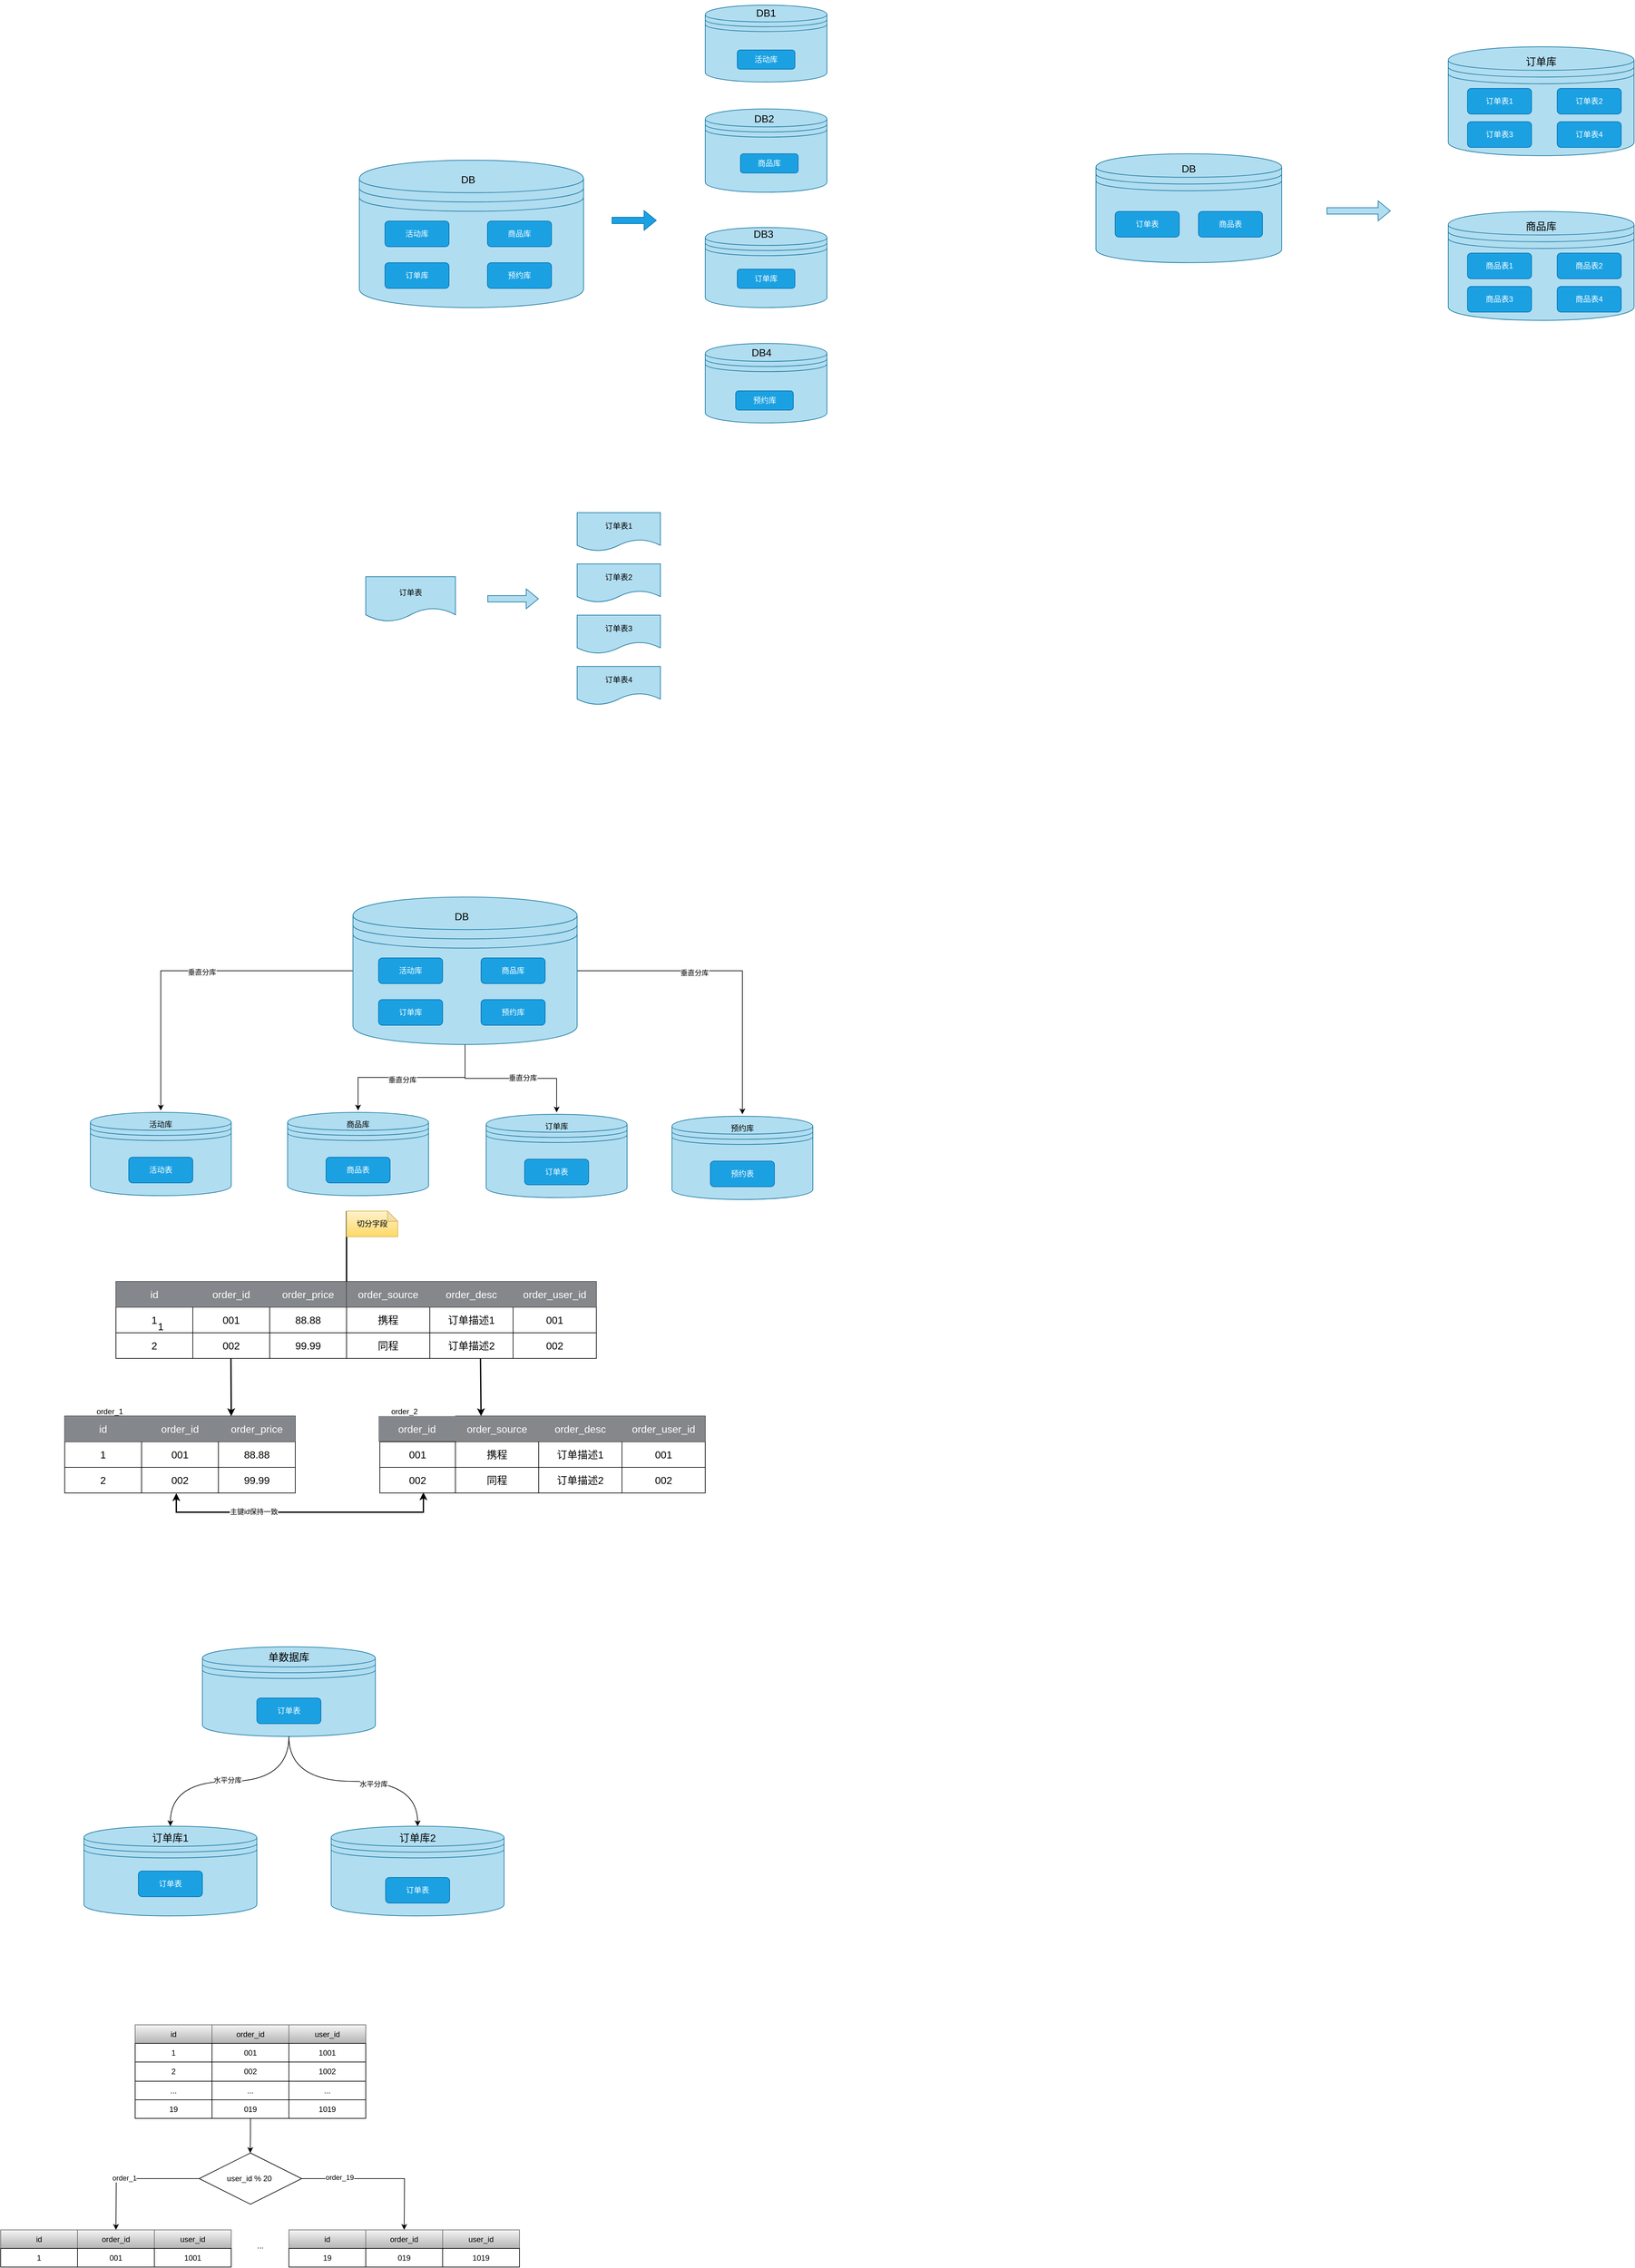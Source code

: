<mxfile version="24.4.13" type="github">
  <diagram name="第 1 页" id="1VtuawKiRyLLdD8fV5gA">
    <mxGraphModel dx="1724" dy="591" grid="1" gridSize="10" guides="1" tooltips="1" connect="1" arrows="1" fold="1" page="1" pageScale="1" pageWidth="827" pageHeight="1169" math="0" shadow="0">
      <root>
        <mxCell id="0" />
        <mxCell id="1" parent="0" />
        <mxCell id="1v1zTL4evtBjEqySIljK-1" value="" style="shape=datastore;whiteSpace=wrap;html=1;fillColor=#b1ddf0;strokeColor=#10739e;" vertex="1" parent="1">
          <mxGeometry x="20" y="430" width="350" height="230" as="geometry" />
        </mxCell>
        <mxCell id="1v1zTL4evtBjEqySIljK-2" value="活动库" style="rounded=1;whiteSpace=wrap;html=1;fillColor=#1ba1e2;strokeColor=#006EAF;fontColor=#ffffff;" vertex="1" parent="1">
          <mxGeometry x="60" y="525" width="100" height="40" as="geometry" />
        </mxCell>
        <mxCell id="1v1zTL4evtBjEqySIljK-3" value="商品库" style="rounded=1;whiteSpace=wrap;html=1;fillColor=#1ba1e2;strokeColor=#006EAF;fontColor=#ffffff;" vertex="1" parent="1">
          <mxGeometry x="220" y="525" width="100" height="40" as="geometry" />
        </mxCell>
        <mxCell id="1v1zTL4evtBjEqySIljK-4" value="订单库" style="rounded=1;whiteSpace=wrap;html=1;fillColor=#1ba1e2;strokeColor=#006EAF;fontColor=#ffffff;" vertex="1" parent="1">
          <mxGeometry x="60" y="590" width="100" height="40" as="geometry" />
        </mxCell>
        <mxCell id="1v1zTL4evtBjEqySIljK-5" value="预约库" style="rounded=1;whiteSpace=wrap;html=1;fillColor=#1ba1e2;strokeColor=#006EAF;fontColor=#ffffff;" vertex="1" parent="1">
          <mxGeometry x="220" y="590" width="100" height="40" as="geometry" />
        </mxCell>
        <mxCell id="1v1zTL4evtBjEqySIljK-6" value="DB" style="text;html=1;align=center;verticalAlign=middle;whiteSpace=wrap;rounded=0;fontSize=16;" vertex="1" parent="1">
          <mxGeometry x="150" y="440" width="80" height="40" as="geometry" />
        </mxCell>
        <mxCell id="1v1zTL4evtBjEqySIljK-7" value="" style="shape=datastore;whiteSpace=wrap;html=1;fillColor=#b1ddf0;strokeColor=#10739e;" vertex="1" parent="1">
          <mxGeometry x="560" y="188" width="190" height="120" as="geometry" />
        </mxCell>
        <mxCell id="1v1zTL4evtBjEqySIljK-8" value="活动库" style="rounded=1;whiteSpace=wrap;html=1;fillColor=#1ba1e2;strokeColor=#006EAF;fontColor=#ffffff;" vertex="1" parent="1">
          <mxGeometry x="610" y="258" width="90" height="30" as="geometry" />
        </mxCell>
        <mxCell id="1v1zTL4evtBjEqySIljK-12" value="DB1" style="text;html=1;align=center;verticalAlign=middle;whiteSpace=wrap;rounded=0;fontSize=16;" vertex="1" parent="1">
          <mxGeometry x="615" y="180" width="80" height="40" as="geometry" />
        </mxCell>
        <mxCell id="1v1zTL4evtBjEqySIljK-13" value="" style="shape=datastore;whiteSpace=wrap;html=1;fillColor=#b1ddf0;strokeColor=#10739e;" vertex="1" parent="1">
          <mxGeometry x="560" y="350" width="190" height="130" as="geometry" />
        </mxCell>
        <mxCell id="1v1zTL4evtBjEqySIljK-15" value="商品库" style="rounded=1;whiteSpace=wrap;html=1;fillColor=#1ba1e2;strokeColor=#006EAF;fontColor=#ffffff;" vertex="1" parent="1">
          <mxGeometry x="615" y="420" width="90" height="30" as="geometry" />
        </mxCell>
        <mxCell id="1v1zTL4evtBjEqySIljK-18" value="DB2" style="text;html=1;align=center;verticalAlign=middle;whiteSpace=wrap;rounded=0;fontSize=16;" vertex="1" parent="1">
          <mxGeometry x="612" y="345" width="80" height="40" as="geometry" />
        </mxCell>
        <mxCell id="1v1zTL4evtBjEqySIljK-19" value="" style="shape=datastore;whiteSpace=wrap;html=1;fillColor=#b1ddf0;strokeColor=#10739e;" vertex="1" parent="1">
          <mxGeometry x="560" y="535" width="190" height="125" as="geometry" />
        </mxCell>
        <mxCell id="1v1zTL4evtBjEqySIljK-22" value="订单库" style="rounded=1;whiteSpace=wrap;html=1;fillColor=#1ba1e2;strokeColor=#006EAF;fontColor=#ffffff;" vertex="1" parent="1">
          <mxGeometry x="610" y="600" width="90" height="30" as="geometry" />
        </mxCell>
        <mxCell id="1v1zTL4evtBjEqySIljK-24" value="DB3" style="text;html=1;align=center;verticalAlign=middle;whiteSpace=wrap;rounded=0;fontSize=16;" vertex="1" parent="1">
          <mxGeometry x="611" y="525" width="80" height="40" as="geometry" />
        </mxCell>
        <mxCell id="1v1zTL4evtBjEqySIljK-25" value="" style="shape=datastore;whiteSpace=wrap;html=1;fillColor=#b1ddf0;strokeColor=#10739e;" vertex="1" parent="1">
          <mxGeometry x="560" y="716" width="190" height="124" as="geometry" />
        </mxCell>
        <mxCell id="1v1zTL4evtBjEqySIljK-29" value="预约库" style="rounded=1;whiteSpace=wrap;html=1;fillColor=#1ba1e2;strokeColor=#006EAF;fontColor=#ffffff;" vertex="1" parent="1">
          <mxGeometry x="607.5" y="790" width="90" height="30" as="geometry" />
        </mxCell>
        <mxCell id="1v1zTL4evtBjEqySIljK-30" value="DB4" style="text;html=1;align=center;verticalAlign=middle;whiteSpace=wrap;rounded=0;fontSize=16;" vertex="1" parent="1">
          <mxGeometry x="607.5" y="710" width="80" height="40" as="geometry" />
        </mxCell>
        <mxCell id="1v1zTL4evtBjEqySIljK-31" value="" style="shape=flexArrow;endArrow=classic;html=1;rounded=0;fillColor=#1ba1e2;strokeColor=#006EAF;" edge="1" parent="1">
          <mxGeometry width="50" height="50" relative="1" as="geometry">
            <mxPoint x="414" y="524" as="sourcePoint" />
            <mxPoint x="484" y="524" as="targetPoint" />
          </mxGeometry>
        </mxCell>
        <mxCell id="1v1zTL4evtBjEqySIljK-32" value="订单表" style="shape=document;whiteSpace=wrap;html=1;boundedLbl=1;fillColor=#b1ddf0;strokeColor=#10739e;" vertex="1" parent="1">
          <mxGeometry x="30" y="1080" width="140" height="70" as="geometry" />
        </mxCell>
        <mxCell id="1v1zTL4evtBjEqySIljK-33" value="" style="shape=flexArrow;endArrow=classic;html=1;rounded=0;fillColor=#b1ddf0;strokeColor=#10739e;" edge="1" parent="1">
          <mxGeometry width="50" height="50" relative="1" as="geometry">
            <mxPoint x="220" y="1114.5" as="sourcePoint" />
            <mxPoint x="300" y="1114.5" as="targetPoint" />
          </mxGeometry>
        </mxCell>
        <mxCell id="1v1zTL4evtBjEqySIljK-34" value="订单表1" style="shape=document;whiteSpace=wrap;html=1;boundedLbl=1;fillColor=#b1ddf0;strokeColor=#10739e;" vertex="1" parent="1">
          <mxGeometry x="360" y="980" width="130" height="60" as="geometry" />
        </mxCell>
        <mxCell id="1v1zTL4evtBjEqySIljK-40" value="订单表3" style="shape=document;whiteSpace=wrap;html=1;boundedLbl=1;fillColor=#b1ddf0;strokeColor=#10739e;" vertex="1" parent="1">
          <mxGeometry x="360" y="1140" width="130" height="60" as="geometry" />
        </mxCell>
        <mxCell id="1v1zTL4evtBjEqySIljK-41" value="订单表2" style="shape=document;whiteSpace=wrap;html=1;boundedLbl=1;fillColor=#b1ddf0;strokeColor=#10739e;" vertex="1" parent="1">
          <mxGeometry x="360" y="1060" width="130" height="60" as="geometry" />
        </mxCell>
        <mxCell id="1v1zTL4evtBjEqySIljK-42" value="订单表4" style="shape=document;whiteSpace=wrap;html=1;boundedLbl=1;fillColor=#b1ddf0;strokeColor=#10739e;" vertex="1" parent="1">
          <mxGeometry x="360" y="1220" width="130" height="60" as="geometry" />
        </mxCell>
        <mxCell id="1v1zTL4evtBjEqySIljK-49" value="" style="shape=datastore;whiteSpace=wrap;html=1;fillColor=#b1ddf0;strokeColor=#10739e;" vertex="1" parent="1">
          <mxGeometry x="1170" y="420" width="290" height="170" as="geometry" />
        </mxCell>
        <mxCell id="1v1zTL4evtBjEqySIljK-51" value="商品表" style="rounded=1;whiteSpace=wrap;html=1;fillColor=#1ba1e2;strokeColor=#006EAF;fontColor=#ffffff;" vertex="1" parent="1">
          <mxGeometry x="1330" y="510" width="100" height="40" as="geometry" />
        </mxCell>
        <mxCell id="1v1zTL4evtBjEqySIljK-52" value="订单表" style="rounded=1;whiteSpace=wrap;html=1;fillColor=#1ba1e2;strokeColor=#006EAF;fontColor=#ffffff;" vertex="1" parent="1">
          <mxGeometry x="1200" y="510" width="100" height="40" as="geometry" />
        </mxCell>
        <mxCell id="1v1zTL4evtBjEqySIljK-54" value="DB" style="text;html=1;align=center;verticalAlign=middle;whiteSpace=wrap;rounded=0;fontSize=16;" vertex="1" parent="1">
          <mxGeometry x="1275" y="423" width="80" height="40" as="geometry" />
        </mxCell>
        <mxCell id="1v1zTL4evtBjEqySIljK-56" value="" style="shape=flexArrow;endArrow=classic;html=1;rounded=0;fillColor=#b1ddf0;strokeColor=#10739e;" edge="1" parent="1">
          <mxGeometry width="50" height="50" relative="1" as="geometry">
            <mxPoint x="1530" y="509.09" as="sourcePoint" />
            <mxPoint x="1630" y="509.09" as="targetPoint" />
          </mxGeometry>
        </mxCell>
        <mxCell id="1v1zTL4evtBjEqySIljK-57" value="" style="shape=datastore;whiteSpace=wrap;html=1;fillColor=#b1ddf0;strokeColor=#10739e;" vertex="1" parent="1">
          <mxGeometry x="1720" y="253" width="290" height="170" as="geometry" />
        </mxCell>
        <mxCell id="1v1zTL4evtBjEqySIljK-59" value="订单表1" style="rounded=1;whiteSpace=wrap;html=1;fillColor=#1ba1e2;strokeColor=#006EAF;fontColor=#ffffff;" vertex="1" parent="1">
          <mxGeometry x="1750" y="318" width="100" height="40" as="geometry" />
        </mxCell>
        <mxCell id="1v1zTL4evtBjEqySIljK-60" value="订单库" style="text;html=1;align=center;verticalAlign=middle;whiteSpace=wrap;rounded=0;fontSize=16;" vertex="1" parent="1">
          <mxGeometry x="1825" y="256" width="80" height="40" as="geometry" />
        </mxCell>
        <mxCell id="1v1zTL4evtBjEqySIljK-61" value="订单表3" style="rounded=1;whiteSpace=wrap;html=1;fillColor=#1ba1e2;strokeColor=#006EAF;fontColor=#ffffff;" vertex="1" parent="1">
          <mxGeometry x="1750" y="370" width="100" height="40" as="geometry" />
        </mxCell>
        <mxCell id="1v1zTL4evtBjEqySIljK-62" value="订单表4" style="rounded=1;whiteSpace=wrap;html=1;fillColor=#1ba1e2;strokeColor=#006EAF;fontColor=#ffffff;" vertex="1" parent="1">
          <mxGeometry x="1890" y="370" width="100" height="40" as="geometry" />
        </mxCell>
        <mxCell id="1v1zTL4evtBjEqySIljK-63" value="订单表2" style="rounded=1;whiteSpace=wrap;html=1;fillColor=#1ba1e2;strokeColor=#006EAF;fontColor=#ffffff;" vertex="1" parent="1">
          <mxGeometry x="1890" y="318" width="100" height="40" as="geometry" />
        </mxCell>
        <mxCell id="1v1zTL4evtBjEqySIljK-64" value="" style="shape=datastore;whiteSpace=wrap;html=1;fillColor=#b1ddf0;strokeColor=#10739e;" vertex="1" parent="1">
          <mxGeometry x="1720" y="510" width="290" height="170" as="geometry" />
        </mxCell>
        <mxCell id="1v1zTL4evtBjEqySIljK-65" value="商品表1" style="rounded=1;whiteSpace=wrap;html=1;fillColor=#1ba1e2;strokeColor=#006EAF;fontColor=#ffffff;" vertex="1" parent="1">
          <mxGeometry x="1750" y="575" width="100" height="40" as="geometry" />
        </mxCell>
        <mxCell id="1v1zTL4evtBjEqySIljK-66" value="商品库" style="text;html=1;align=center;verticalAlign=middle;whiteSpace=wrap;rounded=0;fontSize=16;" vertex="1" parent="1">
          <mxGeometry x="1825" y="513" width="80" height="40" as="geometry" />
        </mxCell>
        <mxCell id="1v1zTL4evtBjEqySIljK-67" value="商品表3" style="rounded=1;whiteSpace=wrap;html=1;fillColor=#1ba1e2;strokeColor=#006EAF;fontColor=#ffffff;" vertex="1" parent="1">
          <mxGeometry x="1750" y="627" width="100" height="40" as="geometry" />
        </mxCell>
        <mxCell id="1v1zTL4evtBjEqySIljK-68" value="商品表4" style="rounded=1;whiteSpace=wrap;html=1;fillColor=#1ba1e2;strokeColor=#006EAF;fontColor=#ffffff;" vertex="1" parent="1">
          <mxGeometry x="1890" y="627" width="100" height="40" as="geometry" />
        </mxCell>
        <mxCell id="1v1zTL4evtBjEqySIljK-69" value="商品表2" style="rounded=1;whiteSpace=wrap;html=1;fillColor=#1ba1e2;strokeColor=#006EAF;fontColor=#ffffff;" vertex="1" parent="1">
          <mxGeometry x="1890" y="575" width="100" height="40" as="geometry" />
        </mxCell>
        <mxCell id="1v1zTL4evtBjEqySIljK-102" style="edgeStyle=orthogonalEdgeStyle;rounded=0;orthogonalLoop=1;jettySize=auto;html=1;exitX=0;exitY=0.5;exitDx=0;exitDy=0;" edge="1" parent="1" source="1v1zTL4evtBjEqySIljK-70" target="1v1zTL4evtBjEqySIljK-81">
          <mxGeometry relative="1" as="geometry" />
        </mxCell>
        <mxCell id="1v1zTL4evtBjEqySIljK-103" value="垂直分库" style="edgeLabel;html=1;align=center;verticalAlign=middle;resizable=0;points=[];" vertex="1" connectable="0" parent="1v1zTL4evtBjEqySIljK-102">
          <mxGeometry x="-0.089" y="2" relative="1" as="geometry">
            <mxPoint as="offset" />
          </mxGeometry>
        </mxCell>
        <mxCell id="1v1zTL4evtBjEqySIljK-104" style="edgeStyle=orthogonalEdgeStyle;rounded=0;orthogonalLoop=1;jettySize=auto;html=1;exitX=1;exitY=0.5;exitDx=0;exitDy=0;" edge="1" parent="1" source="1v1zTL4evtBjEqySIljK-70" target="1v1zTL4evtBjEqySIljK-101">
          <mxGeometry relative="1" as="geometry" />
        </mxCell>
        <mxCell id="1v1zTL4evtBjEqySIljK-105" value="垂直分库" style="edgeLabel;html=1;align=center;verticalAlign=middle;resizable=0;points=[];" vertex="1" connectable="0" parent="1v1zTL4evtBjEqySIljK-104">
          <mxGeometry x="-0.243" y="-3" relative="1" as="geometry">
            <mxPoint as="offset" />
          </mxGeometry>
        </mxCell>
        <mxCell id="1v1zTL4evtBjEqySIljK-106" style="edgeStyle=orthogonalEdgeStyle;rounded=0;orthogonalLoop=1;jettySize=auto;html=1;exitX=0.5;exitY=1;exitDx=0;exitDy=0;entryX=0.5;entryY=0;entryDx=0;entryDy=0;" edge="1" parent="1" source="1v1zTL4evtBjEqySIljK-70" target="1v1zTL4evtBjEqySIljK-95">
          <mxGeometry relative="1" as="geometry" />
        </mxCell>
        <mxCell id="1v1zTL4evtBjEqySIljK-107" value="垂直分库" style="edgeLabel;html=1;align=center;verticalAlign=middle;resizable=0;points=[];" vertex="1" connectable="0" parent="1v1zTL4evtBjEqySIljK-106">
          <mxGeometry x="0.108" y="3" relative="1" as="geometry">
            <mxPoint as="offset" />
          </mxGeometry>
        </mxCell>
        <mxCell id="1v1zTL4evtBjEqySIljK-108" style="edgeStyle=orthogonalEdgeStyle;rounded=0;orthogonalLoop=1;jettySize=auto;html=1;exitX=0.5;exitY=1;exitDx=0;exitDy=0;entryX=0.5;entryY=0;entryDx=0;entryDy=0;" edge="1" parent="1" source="1v1zTL4evtBjEqySIljK-70" target="1v1zTL4evtBjEqySIljK-98">
          <mxGeometry relative="1" as="geometry" />
        </mxCell>
        <mxCell id="1v1zTL4evtBjEqySIljK-109" value="垂直分库" style="edgeLabel;html=1;align=center;verticalAlign=middle;resizable=0;points=[];" vertex="1" connectable="0" parent="1v1zTL4evtBjEqySIljK-108">
          <mxGeometry x="0.149" y="1" relative="1" as="geometry">
            <mxPoint as="offset" />
          </mxGeometry>
        </mxCell>
        <mxCell id="1v1zTL4evtBjEqySIljK-70" value="" style="shape=datastore;whiteSpace=wrap;html=1;fillColor=#b1ddf0;strokeColor=#10739e;" vertex="1" parent="1">
          <mxGeometry x="10" y="1580" width="350" height="230" as="geometry" />
        </mxCell>
        <mxCell id="1v1zTL4evtBjEqySIljK-71" value="活动库" style="rounded=1;whiteSpace=wrap;html=1;fillColor=#1ba1e2;strokeColor=#006EAF;fontColor=#ffffff;" vertex="1" parent="1">
          <mxGeometry x="50" y="1675" width="100" height="40" as="geometry" />
        </mxCell>
        <mxCell id="1v1zTL4evtBjEqySIljK-72" value="商品库" style="rounded=1;whiteSpace=wrap;html=1;fillColor=#1ba1e2;strokeColor=#006EAF;fontColor=#ffffff;" vertex="1" parent="1">
          <mxGeometry x="210" y="1675" width="100" height="40" as="geometry" />
        </mxCell>
        <mxCell id="1v1zTL4evtBjEqySIljK-73" value="订单库" style="rounded=1;whiteSpace=wrap;html=1;fillColor=#1ba1e2;strokeColor=#006EAF;fontColor=#ffffff;" vertex="1" parent="1">
          <mxGeometry x="50" y="1740" width="100" height="40" as="geometry" />
        </mxCell>
        <mxCell id="1v1zTL4evtBjEqySIljK-74" value="预约库" style="rounded=1;whiteSpace=wrap;html=1;fillColor=#1ba1e2;strokeColor=#006EAF;fontColor=#ffffff;" vertex="1" parent="1">
          <mxGeometry x="210" y="1740" width="100" height="40" as="geometry" />
        </mxCell>
        <mxCell id="1v1zTL4evtBjEqySIljK-75" value="DB" style="text;html=1;align=center;verticalAlign=middle;whiteSpace=wrap;rounded=0;fontSize=16;" vertex="1" parent="1">
          <mxGeometry x="140" y="1590" width="80" height="40" as="geometry" />
        </mxCell>
        <mxCell id="1v1zTL4evtBjEqySIljK-76" value="" style="shape=datastore;whiteSpace=wrap;html=1;fillColor=#b1ddf0;strokeColor=#10739e;" vertex="1" parent="1">
          <mxGeometry x="-400" y="1916" width="220" height="130" as="geometry" />
        </mxCell>
        <mxCell id="1v1zTL4evtBjEqySIljK-77" value="活动表" style="rounded=1;whiteSpace=wrap;html=1;fillColor=#1ba1e2;strokeColor=#006EAF;fontColor=#ffffff;" vertex="1" parent="1">
          <mxGeometry x="-340" y="1986" width="100" height="40" as="geometry" />
        </mxCell>
        <mxCell id="1v1zTL4evtBjEqySIljK-81" value="&lt;span style=&quot;font-size: 12px;&quot;&gt;活动库&lt;/span&gt;" style="text;html=1;align=center;verticalAlign=middle;whiteSpace=wrap;rounded=0;fontSize=16;fontColor=#000000;" vertex="1" parent="1">
          <mxGeometry x="-330" y="1913" width="80" height="40" as="geometry" />
        </mxCell>
        <mxCell id="1v1zTL4evtBjEqySIljK-93" value="" style="shape=datastore;whiteSpace=wrap;html=1;fillColor=#b1ddf0;strokeColor=#10739e;" vertex="1" parent="1">
          <mxGeometry x="-92" y="1916" width="220" height="130" as="geometry" />
        </mxCell>
        <mxCell id="1v1zTL4evtBjEqySIljK-94" value="商品表" style="rounded=1;whiteSpace=wrap;html=1;fillColor=#1ba1e2;strokeColor=#006EAF;fontColor=#ffffff;" vertex="1" parent="1">
          <mxGeometry x="-32" y="1986" width="100" height="40" as="geometry" />
        </mxCell>
        <mxCell id="1v1zTL4evtBjEqySIljK-95" value="&lt;span style=&quot;font-size: 12px;&quot;&gt;商品库&lt;/span&gt;" style="text;html=1;align=center;verticalAlign=middle;whiteSpace=wrap;rounded=0;fontSize=16;fontColor=#000000;" vertex="1" parent="1">
          <mxGeometry x="-22" y="1913" width="80" height="40" as="geometry" />
        </mxCell>
        <mxCell id="1v1zTL4evtBjEqySIljK-96" value="" style="shape=datastore;whiteSpace=wrap;html=1;fillColor=#b1ddf0;strokeColor=#10739e;" vertex="1" parent="1">
          <mxGeometry x="218" y="1919" width="220" height="130" as="geometry" />
        </mxCell>
        <mxCell id="1v1zTL4evtBjEqySIljK-97" value="订单表" style="rounded=1;whiteSpace=wrap;html=1;fillColor=#1ba1e2;strokeColor=#006EAF;fontColor=#ffffff;" vertex="1" parent="1">
          <mxGeometry x="278" y="1989" width="100" height="40" as="geometry" />
        </mxCell>
        <mxCell id="1v1zTL4evtBjEqySIljK-98" value="&lt;span style=&quot;font-size: 12px;&quot;&gt;订单库&lt;/span&gt;" style="text;html=1;align=center;verticalAlign=middle;whiteSpace=wrap;rounded=0;fontSize=16;fontColor=#000000;" vertex="1" parent="1">
          <mxGeometry x="288" y="1916" width="80" height="40" as="geometry" />
        </mxCell>
        <mxCell id="1v1zTL4evtBjEqySIljK-99" value="" style="shape=datastore;whiteSpace=wrap;html=1;fillColor=#b1ddf0;strokeColor=#10739e;" vertex="1" parent="1">
          <mxGeometry x="508" y="1922" width="220" height="130" as="geometry" />
        </mxCell>
        <mxCell id="1v1zTL4evtBjEqySIljK-100" value="预约表" style="rounded=1;whiteSpace=wrap;html=1;fillColor=#1ba1e2;strokeColor=#006EAF;fontColor=#ffffff;" vertex="1" parent="1">
          <mxGeometry x="568" y="1992" width="100" height="40" as="geometry" />
        </mxCell>
        <mxCell id="1v1zTL4evtBjEqySIljK-101" value="&lt;span style=&quot;font-size: 12px;&quot;&gt;预约库&lt;/span&gt;" style="text;html=1;align=center;verticalAlign=middle;whiteSpace=wrap;rounded=0;fontSize=16;fontColor=#000000;" vertex="1" parent="1">
          <mxGeometry x="578" y="1919" width="80" height="40" as="geometry" />
        </mxCell>
        <mxCell id="1v1zTL4evtBjEqySIljK-111" value="" style="shape=table;startSize=0;container=1;collapsible=0;childLayout=tableLayout;fontSize=16;" vertex="1" parent="1">
          <mxGeometry x="-360" y="2180" width="360" height="120" as="geometry" />
        </mxCell>
        <mxCell id="1v1zTL4evtBjEqySIljK-112" value="" style="shape=tableRow;horizontal=0;startSize=0;swimlaneHead=0;swimlaneBody=0;strokeColor=inherit;top=0;left=0;bottom=0;right=0;collapsible=0;dropTarget=0;fillColor=none;points=[[0,0.5],[1,0.5]];portConstraint=eastwest;fontSize=16;" vertex="1" parent="1v1zTL4evtBjEqySIljK-111">
          <mxGeometry width="360" height="40" as="geometry" />
        </mxCell>
        <mxCell id="1v1zTL4evtBjEqySIljK-113" value="id" style="shape=partialRectangle;html=1;whiteSpace=wrap;connectable=0;strokeColor=#314354;overflow=hidden;fillColor=#84878b;top=0;left=0;bottom=0;right=0;pointerEvents=1;fontSize=16;fontColor=#ffffff;" vertex="1" parent="1v1zTL4evtBjEqySIljK-112">
          <mxGeometry width="120" height="40" as="geometry">
            <mxRectangle width="120" height="40" as="alternateBounds" />
          </mxGeometry>
        </mxCell>
        <mxCell id="1v1zTL4evtBjEqySIljK-114" value="order_id" style="shape=partialRectangle;html=1;whiteSpace=wrap;connectable=0;strokeColor=#314354;overflow=hidden;fillColor=#84878b;top=0;left=0;bottom=0;right=0;pointerEvents=1;fontSize=16;fontColor=#ffffff;" vertex="1" parent="1v1zTL4evtBjEqySIljK-112">
          <mxGeometry x="120" width="120" height="40" as="geometry">
            <mxRectangle width="120" height="40" as="alternateBounds" />
          </mxGeometry>
        </mxCell>
        <mxCell id="1v1zTL4evtBjEqySIljK-115" value="order_price" style="shape=partialRectangle;html=1;whiteSpace=wrap;connectable=0;strokeColor=#314354;overflow=hidden;fillColor=#84878b;top=0;left=0;bottom=0;right=0;pointerEvents=1;fontSize=16;fontColor=#ffffff;" vertex="1" parent="1v1zTL4evtBjEqySIljK-112">
          <mxGeometry x="240" width="120" height="40" as="geometry">
            <mxRectangle width="120" height="40" as="alternateBounds" />
          </mxGeometry>
        </mxCell>
        <mxCell id="1v1zTL4evtBjEqySIljK-116" value="" style="shape=tableRow;horizontal=0;startSize=0;swimlaneHead=0;swimlaneBody=0;strokeColor=inherit;top=0;left=0;bottom=0;right=0;collapsible=0;dropTarget=0;fillColor=none;points=[[0,0.5],[1,0.5]];portConstraint=eastwest;fontSize=16;" vertex="1" parent="1v1zTL4evtBjEqySIljK-111">
          <mxGeometry y="40" width="360" height="40" as="geometry" />
        </mxCell>
        <mxCell id="1v1zTL4evtBjEqySIljK-117" value="1" style="shape=partialRectangle;html=1;whiteSpace=wrap;connectable=0;strokeColor=inherit;overflow=hidden;fillColor=none;top=0;left=0;bottom=0;right=0;pointerEvents=1;fontSize=16;" vertex="1" parent="1v1zTL4evtBjEqySIljK-116">
          <mxGeometry width="120" height="40" as="geometry">
            <mxRectangle width="120" height="40" as="alternateBounds" />
          </mxGeometry>
        </mxCell>
        <mxCell id="1v1zTL4evtBjEqySIljK-118" value="001" style="shape=partialRectangle;html=1;whiteSpace=wrap;connectable=0;strokeColor=inherit;overflow=hidden;fillColor=none;top=0;left=0;bottom=0;right=0;pointerEvents=1;fontSize=16;" vertex="1" parent="1v1zTL4evtBjEqySIljK-116">
          <mxGeometry x="120" width="120" height="40" as="geometry">
            <mxRectangle width="120" height="40" as="alternateBounds" />
          </mxGeometry>
        </mxCell>
        <mxCell id="1v1zTL4evtBjEqySIljK-119" value="88.88" style="shape=partialRectangle;html=1;whiteSpace=wrap;connectable=0;strokeColor=inherit;overflow=hidden;fillColor=none;top=0;left=0;bottom=0;right=0;pointerEvents=1;fontSize=16;" vertex="1" parent="1v1zTL4evtBjEqySIljK-116">
          <mxGeometry x="240" width="120" height="40" as="geometry">
            <mxRectangle width="120" height="40" as="alternateBounds" />
          </mxGeometry>
        </mxCell>
        <mxCell id="1v1zTL4evtBjEqySIljK-120" value="" style="shape=tableRow;horizontal=0;startSize=0;swimlaneHead=0;swimlaneBody=0;strokeColor=inherit;top=0;left=0;bottom=0;right=0;collapsible=0;dropTarget=0;fillColor=none;points=[[0,0.5],[1,0.5]];portConstraint=eastwest;fontSize=16;" vertex="1" parent="1v1zTL4evtBjEqySIljK-111">
          <mxGeometry y="80" width="360" height="40" as="geometry" />
        </mxCell>
        <mxCell id="1v1zTL4evtBjEqySIljK-121" value="2" style="shape=partialRectangle;html=1;whiteSpace=wrap;connectable=0;strokeColor=inherit;overflow=hidden;fillColor=none;top=0;left=0;bottom=0;right=0;pointerEvents=1;fontSize=16;" vertex="1" parent="1v1zTL4evtBjEqySIljK-120">
          <mxGeometry width="120" height="40" as="geometry">
            <mxRectangle width="120" height="40" as="alternateBounds" />
          </mxGeometry>
        </mxCell>
        <mxCell id="1v1zTL4evtBjEqySIljK-122" value="002" style="shape=partialRectangle;html=1;whiteSpace=wrap;connectable=0;strokeColor=inherit;overflow=hidden;fillColor=none;top=0;left=0;bottom=0;right=0;pointerEvents=1;fontSize=16;" vertex="1" parent="1v1zTL4evtBjEqySIljK-120">
          <mxGeometry x="120" width="120" height="40" as="geometry">
            <mxRectangle width="120" height="40" as="alternateBounds" />
          </mxGeometry>
        </mxCell>
        <mxCell id="1v1zTL4evtBjEqySIljK-123" value="99.99" style="shape=partialRectangle;html=1;whiteSpace=wrap;connectable=0;strokeColor=inherit;overflow=hidden;fillColor=none;top=0;left=0;bottom=0;right=0;pointerEvents=1;fontSize=16;" vertex="1" parent="1v1zTL4evtBjEqySIljK-120">
          <mxGeometry x="240" width="120" height="40" as="geometry">
            <mxRectangle width="120" height="40" as="alternateBounds" />
          </mxGeometry>
        </mxCell>
        <mxCell id="1v1zTL4evtBjEqySIljK-136" value="" style="shape=table;startSize=0;container=1;collapsible=0;childLayout=tableLayout;fontSize=16;" vertex="1" parent="1">
          <mxGeometry y="2180" width="390" height="120" as="geometry" />
        </mxCell>
        <mxCell id="1v1zTL4evtBjEqySIljK-137" value="" style="shape=tableRow;horizontal=0;startSize=0;swimlaneHead=0;swimlaneBody=0;strokeColor=inherit;top=0;left=0;bottom=0;right=0;collapsible=0;dropTarget=0;fillColor=none;points=[[0,0.5],[1,0.5]];portConstraint=eastwest;fontSize=16;" vertex="1" parent="1v1zTL4evtBjEqySIljK-136">
          <mxGeometry width="390" height="40" as="geometry" />
        </mxCell>
        <mxCell id="1v1zTL4evtBjEqySIljK-138" value="&lt;font color=&quot;#ffffff&quot;&gt;order_source&lt;/font&gt;" style="shape=partialRectangle;html=1;whiteSpace=wrap;connectable=0;strokeColor=inherit;overflow=hidden;fillColor=#85878b;top=0;left=0;bottom=0;right=0;pointerEvents=1;fontSize=16;" vertex="1" parent="1v1zTL4evtBjEqySIljK-137">
          <mxGeometry width="130" height="40" as="geometry">
            <mxRectangle width="130" height="40" as="alternateBounds" />
          </mxGeometry>
        </mxCell>
        <mxCell id="1v1zTL4evtBjEqySIljK-139" value="&lt;font color=&quot;#ffffff&quot;&gt;order_desc&lt;/font&gt;" style="shape=partialRectangle;html=1;whiteSpace=wrap;connectable=0;strokeColor=inherit;overflow=hidden;fillColor=#85878b;top=0;left=0;bottom=0;right=0;pointerEvents=1;fontSize=16;" vertex="1" parent="1v1zTL4evtBjEqySIljK-137">
          <mxGeometry x="130" width="130" height="40" as="geometry">
            <mxRectangle width="130" height="40" as="alternateBounds" />
          </mxGeometry>
        </mxCell>
        <mxCell id="1v1zTL4evtBjEqySIljK-140" value="&lt;font color=&quot;#ffffff&quot;&gt;order_user_id&lt;/font&gt;" style="shape=partialRectangle;html=1;whiteSpace=wrap;connectable=0;strokeColor=inherit;overflow=hidden;fillColor=#85878b;top=0;left=0;bottom=0;right=0;pointerEvents=1;fontSize=16;" vertex="1" parent="1v1zTL4evtBjEqySIljK-137">
          <mxGeometry x="260" width="130" height="40" as="geometry">
            <mxRectangle width="130" height="40" as="alternateBounds" />
          </mxGeometry>
        </mxCell>
        <mxCell id="1v1zTL4evtBjEqySIljK-141" value="" style="shape=tableRow;horizontal=0;startSize=0;swimlaneHead=0;swimlaneBody=0;strokeColor=inherit;top=0;left=0;bottom=0;right=0;collapsible=0;dropTarget=0;fillColor=none;points=[[0,0.5],[1,0.5]];portConstraint=eastwest;fontSize=16;" vertex="1" parent="1v1zTL4evtBjEqySIljK-136">
          <mxGeometry y="40" width="390" height="40" as="geometry" />
        </mxCell>
        <mxCell id="1v1zTL4evtBjEqySIljK-142" value="携程" style="shape=partialRectangle;html=1;whiteSpace=wrap;connectable=0;strokeColor=inherit;overflow=hidden;fillColor=none;top=0;left=0;bottom=0;right=0;pointerEvents=1;fontSize=16;" vertex="1" parent="1v1zTL4evtBjEqySIljK-141">
          <mxGeometry width="130" height="40" as="geometry">
            <mxRectangle width="130" height="40" as="alternateBounds" />
          </mxGeometry>
        </mxCell>
        <mxCell id="1v1zTL4evtBjEqySIljK-143" value="订单描述1" style="shape=partialRectangle;html=1;whiteSpace=wrap;connectable=0;strokeColor=inherit;overflow=hidden;fillColor=none;top=0;left=0;bottom=0;right=0;pointerEvents=1;fontSize=16;" vertex="1" parent="1v1zTL4evtBjEqySIljK-141">
          <mxGeometry x="130" width="130" height="40" as="geometry">
            <mxRectangle width="130" height="40" as="alternateBounds" />
          </mxGeometry>
        </mxCell>
        <mxCell id="1v1zTL4evtBjEqySIljK-144" value="001" style="shape=partialRectangle;html=1;whiteSpace=wrap;connectable=0;strokeColor=inherit;overflow=hidden;fillColor=none;top=0;left=0;bottom=0;right=0;pointerEvents=1;fontSize=16;" vertex="1" parent="1v1zTL4evtBjEqySIljK-141">
          <mxGeometry x="260" width="130" height="40" as="geometry">
            <mxRectangle width="130" height="40" as="alternateBounds" />
          </mxGeometry>
        </mxCell>
        <mxCell id="1v1zTL4evtBjEqySIljK-145" value="" style="shape=tableRow;horizontal=0;startSize=0;swimlaneHead=0;swimlaneBody=0;strokeColor=inherit;top=0;left=0;bottom=0;right=0;collapsible=0;dropTarget=0;fillColor=none;points=[[0,0.5],[1,0.5]];portConstraint=eastwest;fontSize=16;" vertex="1" parent="1v1zTL4evtBjEqySIljK-136">
          <mxGeometry y="80" width="390" height="40" as="geometry" />
        </mxCell>
        <mxCell id="1v1zTL4evtBjEqySIljK-146" value="同程" style="shape=partialRectangle;html=1;whiteSpace=wrap;connectable=0;strokeColor=inherit;overflow=hidden;fillColor=none;top=0;left=0;bottom=0;right=0;pointerEvents=1;fontSize=16;" vertex="1" parent="1v1zTL4evtBjEqySIljK-145">
          <mxGeometry width="130" height="40" as="geometry">
            <mxRectangle width="130" height="40" as="alternateBounds" />
          </mxGeometry>
        </mxCell>
        <mxCell id="1v1zTL4evtBjEqySIljK-147" value="订单描述2" style="shape=partialRectangle;html=1;whiteSpace=wrap;connectable=0;strokeColor=inherit;overflow=hidden;fillColor=none;top=0;left=0;bottom=0;right=0;pointerEvents=1;fontSize=16;" vertex="1" parent="1v1zTL4evtBjEqySIljK-145">
          <mxGeometry x="130" width="130" height="40" as="geometry">
            <mxRectangle width="130" height="40" as="alternateBounds" />
          </mxGeometry>
        </mxCell>
        <mxCell id="1v1zTL4evtBjEqySIljK-148" value="002" style="shape=partialRectangle;html=1;whiteSpace=wrap;connectable=0;strokeColor=inherit;overflow=hidden;fillColor=none;top=0;left=0;bottom=0;right=0;pointerEvents=1;fontSize=16;" vertex="1" parent="1v1zTL4evtBjEqySIljK-145">
          <mxGeometry x="260" width="130" height="40" as="geometry">
            <mxRectangle width="130" height="40" as="alternateBounds" />
          </mxGeometry>
        </mxCell>
        <mxCell id="1v1zTL4evtBjEqySIljK-149" value="" style="endArrow=none;html=1;rounded=0;strokeWidth=2;" edge="1" parent="1">
          <mxGeometry width="50" height="50" relative="1" as="geometry">
            <mxPoint y="2180" as="sourcePoint" />
            <mxPoint y="2070" as="targetPoint" />
          </mxGeometry>
        </mxCell>
        <mxCell id="1v1zTL4evtBjEqySIljK-150" value="切分字段" style="shape=note;whiteSpace=wrap;html=1;backgroundOutline=1;darkOpacity=0.05;size=16;fillColor=#fff2cc;strokeColor=#d6b656;gradientColor=#ffd966;" vertex="1" parent="1">
          <mxGeometry y="2070" width="80" height="40" as="geometry" />
        </mxCell>
        <mxCell id="1v1zTL4evtBjEqySIljK-151" value="" style="endArrow=classic;html=1;rounded=0;strokeWidth=2;" edge="1" parent="1">
          <mxGeometry width="50" height="50" relative="1" as="geometry">
            <mxPoint x="-180.45" y="2300" as="sourcePoint" />
            <mxPoint x="-180" y="2390" as="targetPoint" />
          </mxGeometry>
        </mxCell>
        <mxCell id="1v1zTL4evtBjEqySIljK-152" value="" style="endArrow=classic;html=1;rounded=0;strokeWidth=2;" edge="1" parent="1">
          <mxGeometry width="50" height="50" relative="1" as="geometry">
            <mxPoint x="209.09" y="2300" as="sourcePoint" />
            <mxPoint x="210" y="2390" as="targetPoint" />
          </mxGeometry>
        </mxCell>
        <mxCell id="1v1zTL4evtBjEqySIljK-153" value="" style="shape=table;startSize=0;container=1;collapsible=0;childLayout=tableLayout;fontSize=16;" vertex="1" parent="1">
          <mxGeometry x="-440" y="2390" width="360" height="120" as="geometry" />
        </mxCell>
        <mxCell id="1v1zTL4evtBjEqySIljK-154" value="" style="shape=tableRow;horizontal=0;startSize=0;swimlaneHead=0;swimlaneBody=0;strokeColor=inherit;top=0;left=0;bottom=0;right=0;collapsible=0;dropTarget=0;fillColor=none;points=[[0,0.5],[1,0.5]];portConstraint=eastwest;fontSize=16;" vertex="1" parent="1v1zTL4evtBjEqySIljK-153">
          <mxGeometry width="360" height="40" as="geometry" />
        </mxCell>
        <mxCell id="1v1zTL4evtBjEqySIljK-155" value="id" style="shape=partialRectangle;html=1;whiteSpace=wrap;connectable=0;strokeColor=#314354;overflow=hidden;fillColor=#84878b;top=0;left=0;bottom=0;right=0;pointerEvents=1;fontSize=16;fontColor=#ffffff;" vertex="1" parent="1v1zTL4evtBjEqySIljK-154">
          <mxGeometry width="120" height="40" as="geometry">
            <mxRectangle width="120" height="40" as="alternateBounds" />
          </mxGeometry>
        </mxCell>
        <mxCell id="1v1zTL4evtBjEqySIljK-156" value="order_id" style="shape=partialRectangle;html=1;whiteSpace=wrap;connectable=0;strokeColor=#314354;overflow=hidden;fillColor=#84878b;top=0;left=0;bottom=0;right=0;pointerEvents=1;fontSize=16;fontColor=#ffffff;" vertex="1" parent="1v1zTL4evtBjEqySIljK-154">
          <mxGeometry x="120" width="120" height="40" as="geometry">
            <mxRectangle width="120" height="40" as="alternateBounds" />
          </mxGeometry>
        </mxCell>
        <mxCell id="1v1zTL4evtBjEqySIljK-157" value="order_price" style="shape=partialRectangle;html=1;whiteSpace=wrap;connectable=0;strokeColor=#314354;overflow=hidden;fillColor=#84878b;top=0;left=0;bottom=0;right=0;pointerEvents=1;fontSize=16;fontColor=#ffffff;" vertex="1" parent="1v1zTL4evtBjEqySIljK-154">
          <mxGeometry x="240" width="120" height="40" as="geometry">
            <mxRectangle width="120" height="40" as="alternateBounds" />
          </mxGeometry>
        </mxCell>
        <mxCell id="1v1zTL4evtBjEqySIljK-158" value="" style="shape=tableRow;horizontal=0;startSize=0;swimlaneHead=0;swimlaneBody=0;strokeColor=inherit;top=0;left=0;bottom=0;right=0;collapsible=0;dropTarget=0;fillColor=none;points=[[0,0.5],[1,0.5]];portConstraint=eastwest;fontSize=16;" vertex="1" parent="1v1zTL4evtBjEqySIljK-153">
          <mxGeometry y="40" width="360" height="40" as="geometry" />
        </mxCell>
        <mxCell id="1v1zTL4evtBjEqySIljK-159" value="1" style="shape=partialRectangle;html=1;whiteSpace=wrap;connectable=0;strokeColor=inherit;overflow=hidden;fillColor=none;top=0;left=0;bottom=0;right=0;pointerEvents=1;fontSize=16;" vertex="1" parent="1v1zTL4evtBjEqySIljK-158">
          <mxGeometry width="120" height="40" as="geometry">
            <mxRectangle width="120" height="40" as="alternateBounds" />
          </mxGeometry>
        </mxCell>
        <mxCell id="1v1zTL4evtBjEqySIljK-160" value="001" style="shape=partialRectangle;html=1;whiteSpace=wrap;connectable=0;strokeColor=inherit;overflow=hidden;fillColor=none;top=0;left=0;bottom=0;right=0;pointerEvents=1;fontSize=16;" vertex="1" parent="1v1zTL4evtBjEqySIljK-158">
          <mxGeometry x="120" width="120" height="40" as="geometry">
            <mxRectangle width="120" height="40" as="alternateBounds" />
          </mxGeometry>
        </mxCell>
        <mxCell id="1v1zTL4evtBjEqySIljK-161" value="88.88" style="shape=partialRectangle;html=1;whiteSpace=wrap;connectable=0;strokeColor=inherit;overflow=hidden;fillColor=none;top=0;left=0;bottom=0;right=0;pointerEvents=1;fontSize=16;" vertex="1" parent="1v1zTL4evtBjEqySIljK-158">
          <mxGeometry x="240" width="120" height="40" as="geometry">
            <mxRectangle width="120" height="40" as="alternateBounds" />
          </mxGeometry>
        </mxCell>
        <mxCell id="1v1zTL4evtBjEqySIljK-162" value="" style="shape=tableRow;horizontal=0;startSize=0;swimlaneHead=0;swimlaneBody=0;strokeColor=inherit;top=0;left=0;bottom=0;right=0;collapsible=0;dropTarget=0;fillColor=none;points=[[0,0.5],[1,0.5]];portConstraint=eastwest;fontSize=16;" vertex="1" parent="1v1zTL4evtBjEqySIljK-153">
          <mxGeometry y="80" width="360" height="40" as="geometry" />
        </mxCell>
        <mxCell id="1v1zTL4evtBjEqySIljK-163" value="2" style="shape=partialRectangle;html=1;whiteSpace=wrap;connectable=0;strokeColor=inherit;overflow=hidden;fillColor=none;top=0;left=0;bottom=0;right=0;pointerEvents=1;fontSize=16;" vertex="1" parent="1v1zTL4evtBjEqySIljK-162">
          <mxGeometry width="120" height="40" as="geometry">
            <mxRectangle width="120" height="40" as="alternateBounds" />
          </mxGeometry>
        </mxCell>
        <mxCell id="1v1zTL4evtBjEqySIljK-164" value="002" style="shape=partialRectangle;html=1;whiteSpace=wrap;connectable=0;strokeColor=inherit;overflow=hidden;fillColor=none;top=0;left=0;bottom=0;right=0;pointerEvents=1;fontSize=16;" vertex="1" parent="1v1zTL4evtBjEqySIljK-162">
          <mxGeometry x="120" width="120" height="40" as="geometry">
            <mxRectangle width="120" height="40" as="alternateBounds" />
          </mxGeometry>
        </mxCell>
        <mxCell id="1v1zTL4evtBjEqySIljK-165" value="99.99" style="shape=partialRectangle;html=1;whiteSpace=wrap;connectable=0;strokeColor=inherit;overflow=hidden;fillColor=none;top=0;left=0;bottom=0;right=0;pointerEvents=1;fontSize=16;" vertex="1" parent="1v1zTL4evtBjEqySIljK-162">
          <mxGeometry x="240" width="120" height="40" as="geometry">
            <mxRectangle width="120" height="40" as="alternateBounds" />
          </mxGeometry>
        </mxCell>
        <mxCell id="1v1zTL4evtBjEqySIljK-167" value="" style="shape=table;startSize=0;container=1;collapsible=0;childLayout=tableLayout;fontSize=16;" vertex="1" parent="1">
          <mxGeometry x="170" y="2390" width="390" height="120" as="geometry" />
        </mxCell>
        <mxCell id="1v1zTL4evtBjEqySIljK-168" value="" style="shape=tableRow;horizontal=0;startSize=0;swimlaneHead=0;swimlaneBody=0;strokeColor=inherit;top=0;left=0;bottom=0;right=0;collapsible=0;dropTarget=0;fillColor=none;points=[[0,0.5],[1,0.5]];portConstraint=eastwest;fontSize=16;" vertex="1" parent="1v1zTL4evtBjEqySIljK-167">
          <mxGeometry width="390" height="40" as="geometry" />
        </mxCell>
        <mxCell id="1v1zTL4evtBjEqySIljK-169" value="&lt;font color=&quot;#ffffff&quot;&gt;order_source&lt;/font&gt;" style="shape=partialRectangle;html=1;whiteSpace=wrap;connectable=0;strokeColor=inherit;overflow=hidden;fillColor=#85878b;top=0;left=0;bottom=0;right=0;pointerEvents=1;fontSize=16;" vertex="1" parent="1v1zTL4evtBjEqySIljK-168">
          <mxGeometry width="130" height="40" as="geometry">
            <mxRectangle width="130" height="40" as="alternateBounds" />
          </mxGeometry>
        </mxCell>
        <mxCell id="1v1zTL4evtBjEqySIljK-170" value="&lt;font color=&quot;#ffffff&quot;&gt;order_desc&lt;/font&gt;" style="shape=partialRectangle;html=1;whiteSpace=wrap;connectable=0;strokeColor=inherit;overflow=hidden;fillColor=#85878b;top=0;left=0;bottom=0;right=0;pointerEvents=1;fontSize=16;" vertex="1" parent="1v1zTL4evtBjEqySIljK-168">
          <mxGeometry x="130" width="130" height="40" as="geometry">
            <mxRectangle width="130" height="40" as="alternateBounds" />
          </mxGeometry>
        </mxCell>
        <mxCell id="1v1zTL4evtBjEqySIljK-171" value="&lt;font color=&quot;#ffffff&quot;&gt;order_user_id&lt;/font&gt;" style="shape=partialRectangle;html=1;whiteSpace=wrap;connectable=0;strokeColor=inherit;overflow=hidden;fillColor=#85878b;top=0;left=0;bottom=0;right=0;pointerEvents=1;fontSize=16;" vertex="1" parent="1v1zTL4evtBjEqySIljK-168">
          <mxGeometry x="260" width="130" height="40" as="geometry">
            <mxRectangle width="130" height="40" as="alternateBounds" />
          </mxGeometry>
        </mxCell>
        <mxCell id="1v1zTL4evtBjEqySIljK-172" value="" style="shape=tableRow;horizontal=0;startSize=0;swimlaneHead=0;swimlaneBody=0;strokeColor=inherit;top=0;left=0;bottom=0;right=0;collapsible=0;dropTarget=0;fillColor=none;points=[[0,0.5],[1,0.5]];portConstraint=eastwest;fontSize=16;" vertex="1" parent="1v1zTL4evtBjEqySIljK-167">
          <mxGeometry y="40" width="390" height="40" as="geometry" />
        </mxCell>
        <mxCell id="1v1zTL4evtBjEqySIljK-173" value="携程" style="shape=partialRectangle;html=1;whiteSpace=wrap;connectable=0;strokeColor=inherit;overflow=hidden;fillColor=none;top=0;left=0;bottom=0;right=0;pointerEvents=1;fontSize=16;" vertex="1" parent="1v1zTL4evtBjEqySIljK-172">
          <mxGeometry width="130" height="40" as="geometry">
            <mxRectangle width="130" height="40" as="alternateBounds" />
          </mxGeometry>
        </mxCell>
        <mxCell id="1v1zTL4evtBjEqySIljK-174" value="订单描述1" style="shape=partialRectangle;html=1;whiteSpace=wrap;connectable=0;strokeColor=inherit;overflow=hidden;fillColor=none;top=0;left=0;bottom=0;right=0;pointerEvents=1;fontSize=16;" vertex="1" parent="1v1zTL4evtBjEqySIljK-172">
          <mxGeometry x="130" width="130" height="40" as="geometry">
            <mxRectangle width="130" height="40" as="alternateBounds" />
          </mxGeometry>
        </mxCell>
        <mxCell id="1v1zTL4evtBjEqySIljK-175" value="001" style="shape=partialRectangle;html=1;whiteSpace=wrap;connectable=0;strokeColor=inherit;overflow=hidden;fillColor=none;top=0;left=0;bottom=0;right=0;pointerEvents=1;fontSize=16;" vertex="1" parent="1v1zTL4evtBjEqySIljK-172">
          <mxGeometry x="260" width="130" height="40" as="geometry">
            <mxRectangle width="130" height="40" as="alternateBounds" />
          </mxGeometry>
        </mxCell>
        <mxCell id="1v1zTL4evtBjEqySIljK-176" value="" style="shape=tableRow;horizontal=0;startSize=0;swimlaneHead=0;swimlaneBody=0;strokeColor=inherit;top=0;left=0;bottom=0;right=0;collapsible=0;dropTarget=0;fillColor=none;points=[[0,0.5],[1,0.5]];portConstraint=eastwest;fontSize=16;" vertex="1" parent="1v1zTL4evtBjEqySIljK-167">
          <mxGeometry y="80" width="390" height="40" as="geometry" />
        </mxCell>
        <mxCell id="1v1zTL4evtBjEqySIljK-177" value="同程" style="shape=partialRectangle;html=1;whiteSpace=wrap;connectable=0;strokeColor=inherit;overflow=hidden;fillColor=none;top=0;left=0;bottom=0;right=0;pointerEvents=1;fontSize=16;" vertex="1" parent="1v1zTL4evtBjEqySIljK-176">
          <mxGeometry width="130" height="40" as="geometry">
            <mxRectangle width="130" height="40" as="alternateBounds" />
          </mxGeometry>
        </mxCell>
        <mxCell id="1v1zTL4evtBjEqySIljK-178" value="订单描述2" style="shape=partialRectangle;html=1;whiteSpace=wrap;connectable=0;strokeColor=inherit;overflow=hidden;fillColor=none;top=0;left=0;bottom=0;right=0;pointerEvents=1;fontSize=16;" vertex="1" parent="1v1zTL4evtBjEqySIljK-176">
          <mxGeometry x="130" width="130" height="40" as="geometry">
            <mxRectangle width="130" height="40" as="alternateBounds" />
          </mxGeometry>
        </mxCell>
        <mxCell id="1v1zTL4evtBjEqySIljK-179" value="002" style="shape=partialRectangle;html=1;whiteSpace=wrap;connectable=0;strokeColor=inherit;overflow=hidden;fillColor=none;top=0;left=0;bottom=0;right=0;pointerEvents=1;fontSize=16;" vertex="1" parent="1v1zTL4evtBjEqySIljK-176">
          <mxGeometry x="260" width="130" height="40" as="geometry">
            <mxRectangle width="130" height="40" as="alternateBounds" />
          </mxGeometry>
        </mxCell>
        <mxCell id="1v1zTL4evtBjEqySIljK-180" value="order_id" style="shape=partialRectangle;html=1;whiteSpace=wrap;connectable=0;strokeColor=#314354;overflow=hidden;fillColor=#84878b;top=0;left=0;bottom=0;right=0;pointerEvents=1;fontSize=16;fontColor=#ffffff;" vertex="1" parent="1">
          <mxGeometry x="50" y="2390" width="120" height="40" as="geometry">
            <mxRectangle width="120" height="40" as="alternateBounds" />
          </mxGeometry>
        </mxCell>
        <mxCell id="1v1zTL4evtBjEqySIljK-181" value="1" style="shape=partialRectangle;html=1;whiteSpace=wrap;connectable=0;strokeColor=default;overflow=hidden;fillColor=none;top=0;left=0;bottom=0;right=0;pointerEvents=1;fontSize=16;strokeWidth=2;" vertex="1" parent="1">
          <mxGeometry x="50" y="2430" width="120" height="40" as="geometry">
            <mxRectangle width="120" height="40" as="alternateBounds" />
          </mxGeometry>
        </mxCell>
        <mxCell id="1v1zTL4evtBjEqySIljK-182" value="2" style="shape=partialRectangle;html=1;whiteSpace=wrap;connectable=0;strokeColor=default;overflow=hidden;fillColor=none;top=0;left=0;bottom=0;right=0;pointerEvents=1;fontSize=16;" vertex="1" parent="1">
          <mxGeometry x="50" y="2470" width="120" height="40" as="geometry">
            <mxRectangle width="120" height="40" as="alternateBounds" />
          </mxGeometry>
        </mxCell>
        <mxCell id="1v1zTL4evtBjEqySIljK-183" value="1" style="shape=partialRectangle;html=1;whiteSpace=wrap;connectable=0;strokeColor=inherit;overflow=hidden;fillColor=none;top=0;left=0;bottom=0;right=0;pointerEvents=1;fontSize=16;" vertex="1" parent="1">
          <mxGeometry x="-350" y="2230" width="120" height="40" as="geometry">
            <mxRectangle width="120" height="40" as="alternateBounds" />
          </mxGeometry>
        </mxCell>
        <mxCell id="1v1zTL4evtBjEqySIljK-184" value="&lt;font style=&quot;font-size: 16px;&quot;&gt;001&lt;/font&gt;" style="rounded=0;whiteSpace=wrap;html=1;" vertex="1" parent="1">
          <mxGeometry x="52" y="2430" width="118" height="40" as="geometry" />
        </mxCell>
        <mxCell id="1v1zTL4evtBjEqySIljK-185" value="&lt;font style=&quot;font-size: 16px;&quot;&gt;002&lt;/font&gt;" style="rounded=0;whiteSpace=wrap;html=1;" vertex="1" parent="1">
          <mxGeometry x="52" y="2470" width="118" height="40" as="geometry" />
        </mxCell>
        <mxCell id="1v1zTL4evtBjEqySIljK-186" value="order_1" style="text;html=1;align=center;verticalAlign=middle;resizable=0;points=[];autosize=1;strokeColor=none;fillColor=none;" vertex="1" parent="1">
          <mxGeometry x="-400" y="2368" width="60" height="30" as="geometry" />
        </mxCell>
        <mxCell id="1v1zTL4evtBjEqySIljK-187" value="order_2" style="text;html=1;align=center;verticalAlign=middle;resizable=0;points=[];autosize=1;strokeColor=none;fillColor=none;" vertex="1" parent="1">
          <mxGeometry x="60" y="2368" width="60" height="30" as="geometry" />
        </mxCell>
        <mxCell id="1v1zTL4evtBjEqySIljK-188" value="" style="endArrow=classic;startArrow=classic;html=1;rounded=0;exitX=0.484;exitY=1.009;exitDx=0;exitDy=0;exitPerimeter=0;edgeStyle=orthogonalEdgeStyle;strokeWidth=2;" edge="1" parent="1" source="1v1zTL4evtBjEqySIljK-162">
          <mxGeometry width="50" height="50" relative="1" as="geometry">
            <mxPoint x="-130" y="2610" as="sourcePoint" />
            <mxPoint x="120" y="2509" as="targetPoint" />
            <Array as="points">
              <mxPoint x="-266" y="2540" />
              <mxPoint x="120" y="2540" />
              <mxPoint x="120" y="2509" />
            </Array>
          </mxGeometry>
        </mxCell>
        <mxCell id="1v1zTL4evtBjEqySIljK-189" value="主键id保持一致" style="edgeLabel;html=1;align=center;verticalAlign=middle;resizable=0;points=[];" vertex="1" connectable="0" parent="1v1zTL4evtBjEqySIljK-188">
          <mxGeometry x="-0.329" y="1" relative="1" as="geometry">
            <mxPoint as="offset" />
          </mxGeometry>
        </mxCell>
        <mxCell id="1v1zTL4evtBjEqySIljK-204" style="edgeStyle=orthogonalEdgeStyle;rounded=0;orthogonalLoop=1;jettySize=auto;html=1;exitX=0.5;exitY=1;exitDx=0;exitDy=0;curved=1;entryX=0.5;entryY=0;entryDx=0;entryDy=0;" edge="1" parent="1" source="1v1zTL4evtBjEqySIljK-190" target="1v1zTL4evtBjEqySIljK-201">
          <mxGeometry relative="1" as="geometry">
            <mxPoint x="110" y="3030" as="targetPoint" />
          </mxGeometry>
        </mxCell>
        <mxCell id="1v1zTL4evtBjEqySIljK-206" value="水平分库" style="edgeLabel;html=1;align=center;verticalAlign=middle;resizable=0;points=[];" vertex="1" connectable="0" parent="1v1zTL4evtBjEqySIljK-204">
          <mxGeometry x="0.182" y="-4" relative="1" as="geometry">
            <mxPoint as="offset" />
          </mxGeometry>
        </mxCell>
        <mxCell id="1v1zTL4evtBjEqySIljK-190" value="" style="shape=datastore;whiteSpace=wrap;html=1;fillColor=#b1ddf0;strokeColor=#10739e;" vertex="1" parent="1">
          <mxGeometry x="-225" y="2750" width="270" height="140" as="geometry" />
        </mxCell>
        <mxCell id="1v1zTL4evtBjEqySIljK-193" value="订单表" style="rounded=1;whiteSpace=wrap;html=1;fillColor=#1ba1e2;strokeColor=#006EAF;fontColor=#ffffff;" vertex="1" parent="1">
          <mxGeometry x="-140" y="2830" width="100" height="40" as="geometry" />
        </mxCell>
        <mxCell id="1v1zTL4evtBjEqySIljK-195" value="单数据库" style="text;html=1;align=center;verticalAlign=middle;whiteSpace=wrap;rounded=0;fontSize=16;" vertex="1" parent="1">
          <mxGeometry x="-130" y="2746" width="80" height="40" as="geometry" />
        </mxCell>
        <mxCell id="1v1zTL4evtBjEqySIljK-197" value="" style="endArrow=classic;html=1;rounded=0;exitX=0.5;exitY=1;exitDx=0;exitDy=0;edgeStyle=orthogonalEdgeStyle;curved=1;entryX=0.5;entryY=0;entryDx=0;entryDy=0;" edge="1" parent="1" source="1v1zTL4evtBjEqySIljK-190" target="1v1zTL4evtBjEqySIljK-198">
          <mxGeometry width="50" height="50" relative="1" as="geometry">
            <mxPoint x="-200" y="3020" as="sourcePoint" />
            <mxPoint x="-220" y="3030" as="targetPoint" />
          </mxGeometry>
        </mxCell>
        <mxCell id="1v1zTL4evtBjEqySIljK-205" value="水平分库" style="edgeLabel;html=1;align=center;verticalAlign=middle;resizable=0;points=[];" vertex="1" connectable="0" parent="1v1zTL4evtBjEqySIljK-197">
          <mxGeometry x="0.02" y="-2" relative="1" as="geometry">
            <mxPoint as="offset" />
          </mxGeometry>
        </mxCell>
        <mxCell id="1v1zTL4evtBjEqySIljK-198" value="" style="shape=datastore;whiteSpace=wrap;html=1;fillColor=#b1ddf0;strokeColor=#10739e;" vertex="1" parent="1">
          <mxGeometry x="-410" y="3030" width="270" height="140" as="geometry" />
        </mxCell>
        <mxCell id="1v1zTL4evtBjEqySIljK-199" value="订单表" style="rounded=1;whiteSpace=wrap;html=1;fillColor=#1ba1e2;strokeColor=#006EAF;fontColor=#ffffff;" vertex="1" parent="1">
          <mxGeometry x="-325" y="3100" width="100" height="40" as="geometry" />
        </mxCell>
        <mxCell id="1v1zTL4evtBjEqySIljK-200" value="订单库1" style="text;html=1;align=center;verticalAlign=middle;whiteSpace=wrap;rounded=0;fontSize=16;" vertex="1" parent="1">
          <mxGeometry x="-315" y="3028" width="80" height="40" as="geometry" />
        </mxCell>
        <mxCell id="1v1zTL4evtBjEqySIljK-201" value="" style="shape=datastore;whiteSpace=wrap;html=1;fillColor=#b1ddf0;strokeColor=#10739e;" vertex="1" parent="1">
          <mxGeometry x="-24" y="3030" width="270" height="140" as="geometry" />
        </mxCell>
        <mxCell id="1v1zTL4evtBjEqySIljK-202" value="订单表" style="rounded=1;whiteSpace=wrap;html=1;fillColor=#1ba1e2;strokeColor=#006EAF;fontColor=#ffffff;" vertex="1" parent="1">
          <mxGeometry x="61" y="3110" width="100" height="40" as="geometry" />
        </mxCell>
        <mxCell id="1v1zTL4evtBjEqySIljK-203" value="订单库2" style="text;html=1;align=center;verticalAlign=middle;whiteSpace=wrap;rounded=0;fontSize=16;" vertex="1" parent="1">
          <mxGeometry x="71" y="3028" width="80" height="40" as="geometry" />
        </mxCell>
        <mxCell id="1v1zTL4evtBjEqySIljK-207" value="" style="childLayout=tableLayout;recursiveResize=0;shadow=0;fillColor=none;" vertex="1" parent="1">
          <mxGeometry x="-330" y="3340" width="360" height="146" as="geometry" />
        </mxCell>
        <mxCell id="1v1zTL4evtBjEqySIljK-208" value="" style="shape=tableRow;horizontal=0;startSize=0;swimlaneHead=0;swimlaneBody=0;top=0;left=0;bottom=0;right=0;dropTarget=0;collapsible=0;recursiveResize=0;expand=0;fontStyle=0;fillColor=none;strokeColor=inherit;" vertex="1" parent="1v1zTL4evtBjEqySIljK-207">
          <mxGeometry width="360" height="29" as="geometry" />
        </mxCell>
        <mxCell id="1v1zTL4evtBjEqySIljK-209" value="id" style="connectable=0;recursiveResize=0;strokeColor=#666666;fillColor=#f5f5f5;align=center;whiteSpace=wrap;html=1;gradientColor=#b3b3b3;" vertex="1" parent="1v1zTL4evtBjEqySIljK-208">
          <mxGeometry width="120" height="29" as="geometry">
            <mxRectangle width="120" height="29" as="alternateBounds" />
          </mxGeometry>
        </mxCell>
        <mxCell id="1v1zTL4evtBjEqySIljK-210" value="order_id" style="connectable=0;recursiveResize=0;strokeColor=#666666;fillColor=#f5f5f5;align=center;whiteSpace=wrap;html=1;gradientColor=#b3b3b3;" vertex="1" parent="1v1zTL4evtBjEqySIljK-208">
          <mxGeometry x="120" width="120" height="29" as="geometry">
            <mxRectangle width="120" height="29" as="alternateBounds" />
          </mxGeometry>
        </mxCell>
        <mxCell id="1v1zTL4evtBjEqySIljK-237" value="user_id" style="connectable=0;recursiveResize=0;strokeColor=#666666;fillColor=#f5f5f5;align=center;whiteSpace=wrap;html=1;gradientColor=#b3b3b3;" vertex="1" parent="1v1zTL4evtBjEqySIljK-208">
          <mxGeometry x="240" width="120" height="29" as="geometry">
            <mxRectangle width="120" height="29" as="alternateBounds" />
          </mxGeometry>
        </mxCell>
        <mxCell id="1v1zTL4evtBjEqySIljK-212" style="shape=tableRow;horizontal=0;startSize=0;swimlaneHead=0;swimlaneBody=0;top=0;left=0;bottom=0;right=0;dropTarget=0;collapsible=0;recursiveResize=0;expand=0;fontStyle=0;fillColor=none;strokeColor=inherit;" vertex="1" parent="1v1zTL4evtBjEqySIljK-207">
          <mxGeometry y="29" width="360" height="29" as="geometry" />
        </mxCell>
        <mxCell id="1v1zTL4evtBjEqySIljK-213" value="1" style="connectable=0;recursiveResize=0;strokeColor=inherit;fillColor=none;align=center;whiteSpace=wrap;html=1;" vertex="1" parent="1v1zTL4evtBjEqySIljK-212">
          <mxGeometry width="120" height="29" as="geometry">
            <mxRectangle width="120" height="29" as="alternateBounds" />
          </mxGeometry>
        </mxCell>
        <mxCell id="1v1zTL4evtBjEqySIljK-214" value="001" style="connectable=0;recursiveResize=0;strokeColor=inherit;fillColor=none;align=center;whiteSpace=wrap;html=1;" vertex="1" parent="1v1zTL4evtBjEqySIljK-212">
          <mxGeometry x="120" width="120" height="29" as="geometry">
            <mxRectangle width="120" height="29" as="alternateBounds" />
          </mxGeometry>
        </mxCell>
        <mxCell id="1v1zTL4evtBjEqySIljK-238" value="1001" style="connectable=0;recursiveResize=0;strokeColor=inherit;fillColor=none;align=center;whiteSpace=wrap;html=1;" vertex="1" parent="1v1zTL4evtBjEqySIljK-212">
          <mxGeometry x="240" width="120" height="29" as="geometry">
            <mxRectangle width="120" height="29" as="alternateBounds" />
          </mxGeometry>
        </mxCell>
        <mxCell id="1v1zTL4evtBjEqySIljK-216" style="shape=tableRow;horizontal=0;startSize=0;swimlaneHead=0;swimlaneBody=0;top=0;left=0;bottom=0;right=0;dropTarget=0;collapsible=0;recursiveResize=0;expand=0;fontStyle=0;fillColor=none;strokeColor=inherit;" vertex="1" parent="1v1zTL4evtBjEqySIljK-207">
          <mxGeometry y="58" width="360" height="30" as="geometry" />
        </mxCell>
        <mxCell id="1v1zTL4evtBjEqySIljK-217" value="2" style="connectable=0;recursiveResize=0;strokeColor=inherit;fillColor=none;align=center;whiteSpace=wrap;html=1;" vertex="1" parent="1v1zTL4evtBjEqySIljK-216">
          <mxGeometry width="120" height="30" as="geometry">
            <mxRectangle width="120" height="30" as="alternateBounds" />
          </mxGeometry>
        </mxCell>
        <mxCell id="1v1zTL4evtBjEqySIljK-218" value="002" style="connectable=0;recursiveResize=0;strokeColor=inherit;fillColor=none;align=center;whiteSpace=wrap;html=1;" vertex="1" parent="1v1zTL4evtBjEqySIljK-216">
          <mxGeometry x="120" width="120" height="30" as="geometry">
            <mxRectangle width="120" height="30" as="alternateBounds" />
          </mxGeometry>
        </mxCell>
        <mxCell id="1v1zTL4evtBjEqySIljK-239" value="1002" style="connectable=0;recursiveResize=0;strokeColor=inherit;fillColor=none;align=center;whiteSpace=wrap;html=1;" vertex="1" parent="1v1zTL4evtBjEqySIljK-216">
          <mxGeometry x="240" width="120" height="30" as="geometry">
            <mxRectangle width="120" height="30" as="alternateBounds" />
          </mxGeometry>
        </mxCell>
        <mxCell id="1v1zTL4evtBjEqySIljK-246" style="shape=tableRow;horizontal=0;startSize=0;swimlaneHead=0;swimlaneBody=0;top=0;left=0;bottom=0;right=0;dropTarget=0;collapsible=0;recursiveResize=0;expand=0;fontStyle=0;fillColor=none;strokeColor=inherit;" vertex="1" parent="1v1zTL4evtBjEqySIljK-207">
          <mxGeometry y="88" width="360" height="29" as="geometry" />
        </mxCell>
        <mxCell id="1v1zTL4evtBjEqySIljK-247" value="..." style="connectable=0;recursiveResize=0;strokeColor=inherit;fillColor=none;align=center;whiteSpace=wrap;html=1;" vertex="1" parent="1v1zTL4evtBjEqySIljK-246">
          <mxGeometry width="120" height="29" as="geometry">
            <mxRectangle width="120" height="29" as="alternateBounds" />
          </mxGeometry>
        </mxCell>
        <mxCell id="1v1zTL4evtBjEqySIljK-248" value="..." style="connectable=0;recursiveResize=0;strokeColor=inherit;fillColor=none;align=center;whiteSpace=wrap;html=1;" vertex="1" parent="1v1zTL4evtBjEqySIljK-246">
          <mxGeometry x="120" width="120" height="29" as="geometry">
            <mxRectangle width="120" height="29" as="alternateBounds" />
          </mxGeometry>
        </mxCell>
        <mxCell id="1v1zTL4evtBjEqySIljK-249" value="..." style="connectable=0;recursiveResize=0;strokeColor=inherit;fillColor=none;align=center;whiteSpace=wrap;html=1;" vertex="1" parent="1v1zTL4evtBjEqySIljK-246">
          <mxGeometry x="240" width="120" height="29" as="geometry">
            <mxRectangle width="120" height="29" as="alternateBounds" />
          </mxGeometry>
        </mxCell>
        <mxCell id="1v1zTL4evtBjEqySIljK-250" style="shape=tableRow;horizontal=0;startSize=0;swimlaneHead=0;swimlaneBody=0;top=0;left=0;bottom=0;right=0;dropTarget=0;collapsible=0;recursiveResize=0;expand=0;fontStyle=0;fillColor=none;strokeColor=inherit;" vertex="1" parent="1v1zTL4evtBjEqySIljK-207">
          <mxGeometry y="117" width="360" height="29" as="geometry" />
        </mxCell>
        <mxCell id="1v1zTL4evtBjEqySIljK-251" value="19" style="connectable=0;recursiveResize=0;strokeColor=inherit;fillColor=none;align=center;whiteSpace=wrap;html=1;" vertex="1" parent="1v1zTL4evtBjEqySIljK-250">
          <mxGeometry width="120" height="29" as="geometry">
            <mxRectangle width="120" height="29" as="alternateBounds" />
          </mxGeometry>
        </mxCell>
        <mxCell id="1v1zTL4evtBjEqySIljK-252" value="019" style="connectable=0;recursiveResize=0;strokeColor=inherit;fillColor=none;align=center;whiteSpace=wrap;html=1;" vertex="1" parent="1v1zTL4evtBjEqySIljK-250">
          <mxGeometry x="120" width="120" height="29" as="geometry">
            <mxRectangle width="120" height="29" as="alternateBounds" />
          </mxGeometry>
        </mxCell>
        <mxCell id="1v1zTL4evtBjEqySIljK-253" value="1019" style="connectable=0;recursiveResize=0;strokeColor=inherit;fillColor=none;align=center;whiteSpace=wrap;html=1;" vertex="1" parent="1v1zTL4evtBjEqySIljK-250">
          <mxGeometry x="240" width="120" height="29" as="geometry">
            <mxRectangle width="120" height="29" as="alternateBounds" />
          </mxGeometry>
        </mxCell>
        <mxCell id="1v1zTL4evtBjEqySIljK-254" style="edgeStyle=orthogonalEdgeStyle;rounded=0;orthogonalLoop=1;jettySize=auto;html=1;exitX=0.5;exitY=1;exitDx=0;exitDy=0;" edge="1" parent="1" source="1v1zTL4evtBjEqySIljK-250">
          <mxGeometry relative="1" as="geometry">
            <mxPoint x="-150.364" y="3540" as="targetPoint" />
          </mxGeometry>
        </mxCell>
        <mxCell id="1v1zTL4evtBjEqySIljK-256" style="edgeStyle=orthogonalEdgeStyle;rounded=0;orthogonalLoop=1;jettySize=auto;html=1;exitX=0;exitY=0.5;exitDx=0;exitDy=0;" edge="1" parent="1" source="1v1zTL4evtBjEqySIljK-255">
          <mxGeometry relative="1" as="geometry">
            <mxPoint x="-360" y="3660" as="targetPoint" />
          </mxGeometry>
        </mxCell>
        <mxCell id="1v1zTL4evtBjEqySIljK-263" value="order_1" style="edgeLabel;html=1;align=center;verticalAlign=middle;resizable=0;points=[];" vertex="1" connectable="0" parent="1v1zTL4evtBjEqySIljK-256">
          <mxGeometry x="0.123" y="-1" relative="1" as="geometry">
            <mxPoint as="offset" />
          </mxGeometry>
        </mxCell>
        <mxCell id="1v1zTL4evtBjEqySIljK-270" style="edgeStyle=orthogonalEdgeStyle;rounded=0;orthogonalLoop=1;jettySize=auto;html=1;exitX=1;exitY=0.5;exitDx=0;exitDy=0;" edge="1" parent="1" source="1v1zTL4evtBjEqySIljK-255">
          <mxGeometry relative="1" as="geometry">
            <mxPoint x="90" y="3660" as="targetPoint" />
          </mxGeometry>
        </mxCell>
        <mxCell id="1v1zTL4evtBjEqySIljK-271" value="order_19" style="edgeLabel;html=1;align=center;verticalAlign=middle;resizable=0;points=[];" vertex="1" connectable="0" parent="1v1zTL4evtBjEqySIljK-270">
          <mxGeometry x="-0.512" y="2" relative="1" as="geometry">
            <mxPoint as="offset" />
          </mxGeometry>
        </mxCell>
        <mxCell id="1v1zTL4evtBjEqySIljK-255" value="user_id % 20&amp;nbsp;" style="rhombus;whiteSpace=wrap;html=1;" vertex="1" parent="1">
          <mxGeometry x="-230" y="3540" width="160" height="80" as="geometry" />
        </mxCell>
        <mxCell id="1v1zTL4evtBjEqySIljK-257" value="id" style="connectable=0;recursiveResize=0;strokeColor=#666666;fillColor=#f5f5f5;align=center;whiteSpace=wrap;html=1;gradientColor=#b3b3b3;" vertex="1" parent="1">
          <mxGeometry x="-540" y="3660" width="120" height="29" as="geometry">
            <mxRectangle width="120" height="29" as="alternateBounds" />
          </mxGeometry>
        </mxCell>
        <mxCell id="1v1zTL4evtBjEqySIljK-258" value="order_id" style="connectable=0;recursiveResize=0;strokeColor=#666666;fillColor=#f5f5f5;align=center;whiteSpace=wrap;html=1;gradientColor=#b3b3b3;" vertex="1" parent="1">
          <mxGeometry x="-420" y="3660" width="120" height="29" as="geometry">
            <mxRectangle width="120" height="29" as="alternateBounds" />
          </mxGeometry>
        </mxCell>
        <mxCell id="1v1zTL4evtBjEqySIljK-259" value="user_id" style="connectable=0;recursiveResize=0;strokeColor=#666666;fillColor=#f5f5f5;align=center;whiteSpace=wrap;html=1;gradientColor=#b3b3b3;" vertex="1" parent="1">
          <mxGeometry x="-300" y="3660" width="120" height="29" as="geometry">
            <mxRectangle width="120" height="29" as="alternateBounds" />
          </mxGeometry>
        </mxCell>
        <mxCell id="1v1zTL4evtBjEqySIljK-260" value="1" style="connectable=0;recursiveResize=0;strokeColor=inherit;fillColor=none;align=center;whiteSpace=wrap;html=1;" vertex="1" parent="1">
          <mxGeometry x="-540" y="3689" width="120" height="29" as="geometry">
            <mxRectangle width="120" height="29" as="alternateBounds" />
          </mxGeometry>
        </mxCell>
        <mxCell id="1v1zTL4evtBjEqySIljK-261" value="001" style="connectable=0;recursiveResize=0;strokeColor=inherit;fillColor=none;align=center;whiteSpace=wrap;html=1;" vertex="1" parent="1">
          <mxGeometry x="-420" y="3689" width="120" height="29" as="geometry">
            <mxRectangle width="120" height="29" as="alternateBounds" />
          </mxGeometry>
        </mxCell>
        <mxCell id="1v1zTL4evtBjEqySIljK-262" value="1001" style="connectable=0;recursiveResize=0;strokeColor=inherit;fillColor=none;align=center;whiteSpace=wrap;html=1;" vertex="1" parent="1">
          <mxGeometry x="-300" y="3689" width="120" height="29" as="geometry">
            <mxRectangle width="120" height="29" as="alternateBounds" />
          </mxGeometry>
        </mxCell>
        <mxCell id="1v1zTL4evtBjEqySIljK-264" value="id" style="connectable=0;recursiveResize=0;strokeColor=#666666;fillColor=#f5f5f5;align=center;whiteSpace=wrap;html=1;gradientColor=#b3b3b3;" vertex="1" parent="1">
          <mxGeometry x="-90" y="3660" width="120" height="29" as="geometry">
            <mxRectangle width="120" height="29" as="alternateBounds" />
          </mxGeometry>
        </mxCell>
        <mxCell id="1v1zTL4evtBjEqySIljK-265" value="order_id" style="connectable=0;recursiveResize=0;strokeColor=#666666;fillColor=#f5f5f5;align=center;whiteSpace=wrap;html=1;gradientColor=#b3b3b3;" vertex="1" parent="1">
          <mxGeometry x="30" y="3660" width="120" height="29" as="geometry">
            <mxRectangle width="120" height="29" as="alternateBounds" />
          </mxGeometry>
        </mxCell>
        <mxCell id="1v1zTL4evtBjEqySIljK-266" value="user_id" style="connectable=0;recursiveResize=0;strokeColor=#666666;fillColor=#f5f5f5;align=center;whiteSpace=wrap;html=1;gradientColor=#b3b3b3;" vertex="1" parent="1">
          <mxGeometry x="150" y="3660" width="120" height="29" as="geometry">
            <mxRectangle width="120" height="29" as="alternateBounds" />
          </mxGeometry>
        </mxCell>
        <mxCell id="1v1zTL4evtBjEqySIljK-267" value="19" style="connectable=0;recursiveResize=0;strokeColor=inherit;fillColor=none;align=center;whiteSpace=wrap;html=1;" vertex="1" parent="1">
          <mxGeometry x="-90" y="3689" width="120" height="29" as="geometry">
            <mxRectangle width="120" height="29" as="alternateBounds" />
          </mxGeometry>
        </mxCell>
        <mxCell id="1v1zTL4evtBjEqySIljK-268" value="019" style="connectable=0;recursiveResize=0;strokeColor=inherit;fillColor=none;align=center;whiteSpace=wrap;html=1;" vertex="1" parent="1">
          <mxGeometry x="30" y="3689" width="120" height="29" as="geometry">
            <mxRectangle width="120" height="29" as="alternateBounds" />
          </mxGeometry>
        </mxCell>
        <mxCell id="1v1zTL4evtBjEqySIljK-269" value="1019" style="connectable=0;recursiveResize=0;strokeColor=inherit;fillColor=none;align=center;whiteSpace=wrap;html=1;" vertex="1" parent="1">
          <mxGeometry x="150" y="3689" width="120" height="29" as="geometry">
            <mxRectangle width="120" height="29" as="alternateBounds" />
          </mxGeometry>
        </mxCell>
        <mxCell id="1v1zTL4evtBjEqySIljK-272" value="..." style="text;html=1;align=center;verticalAlign=middle;resizable=0;points=[];autosize=1;strokeColor=none;fillColor=none;" vertex="1" parent="1">
          <mxGeometry x="-150" y="3670" width="30" height="30" as="geometry" />
        </mxCell>
      </root>
    </mxGraphModel>
  </diagram>
</mxfile>
